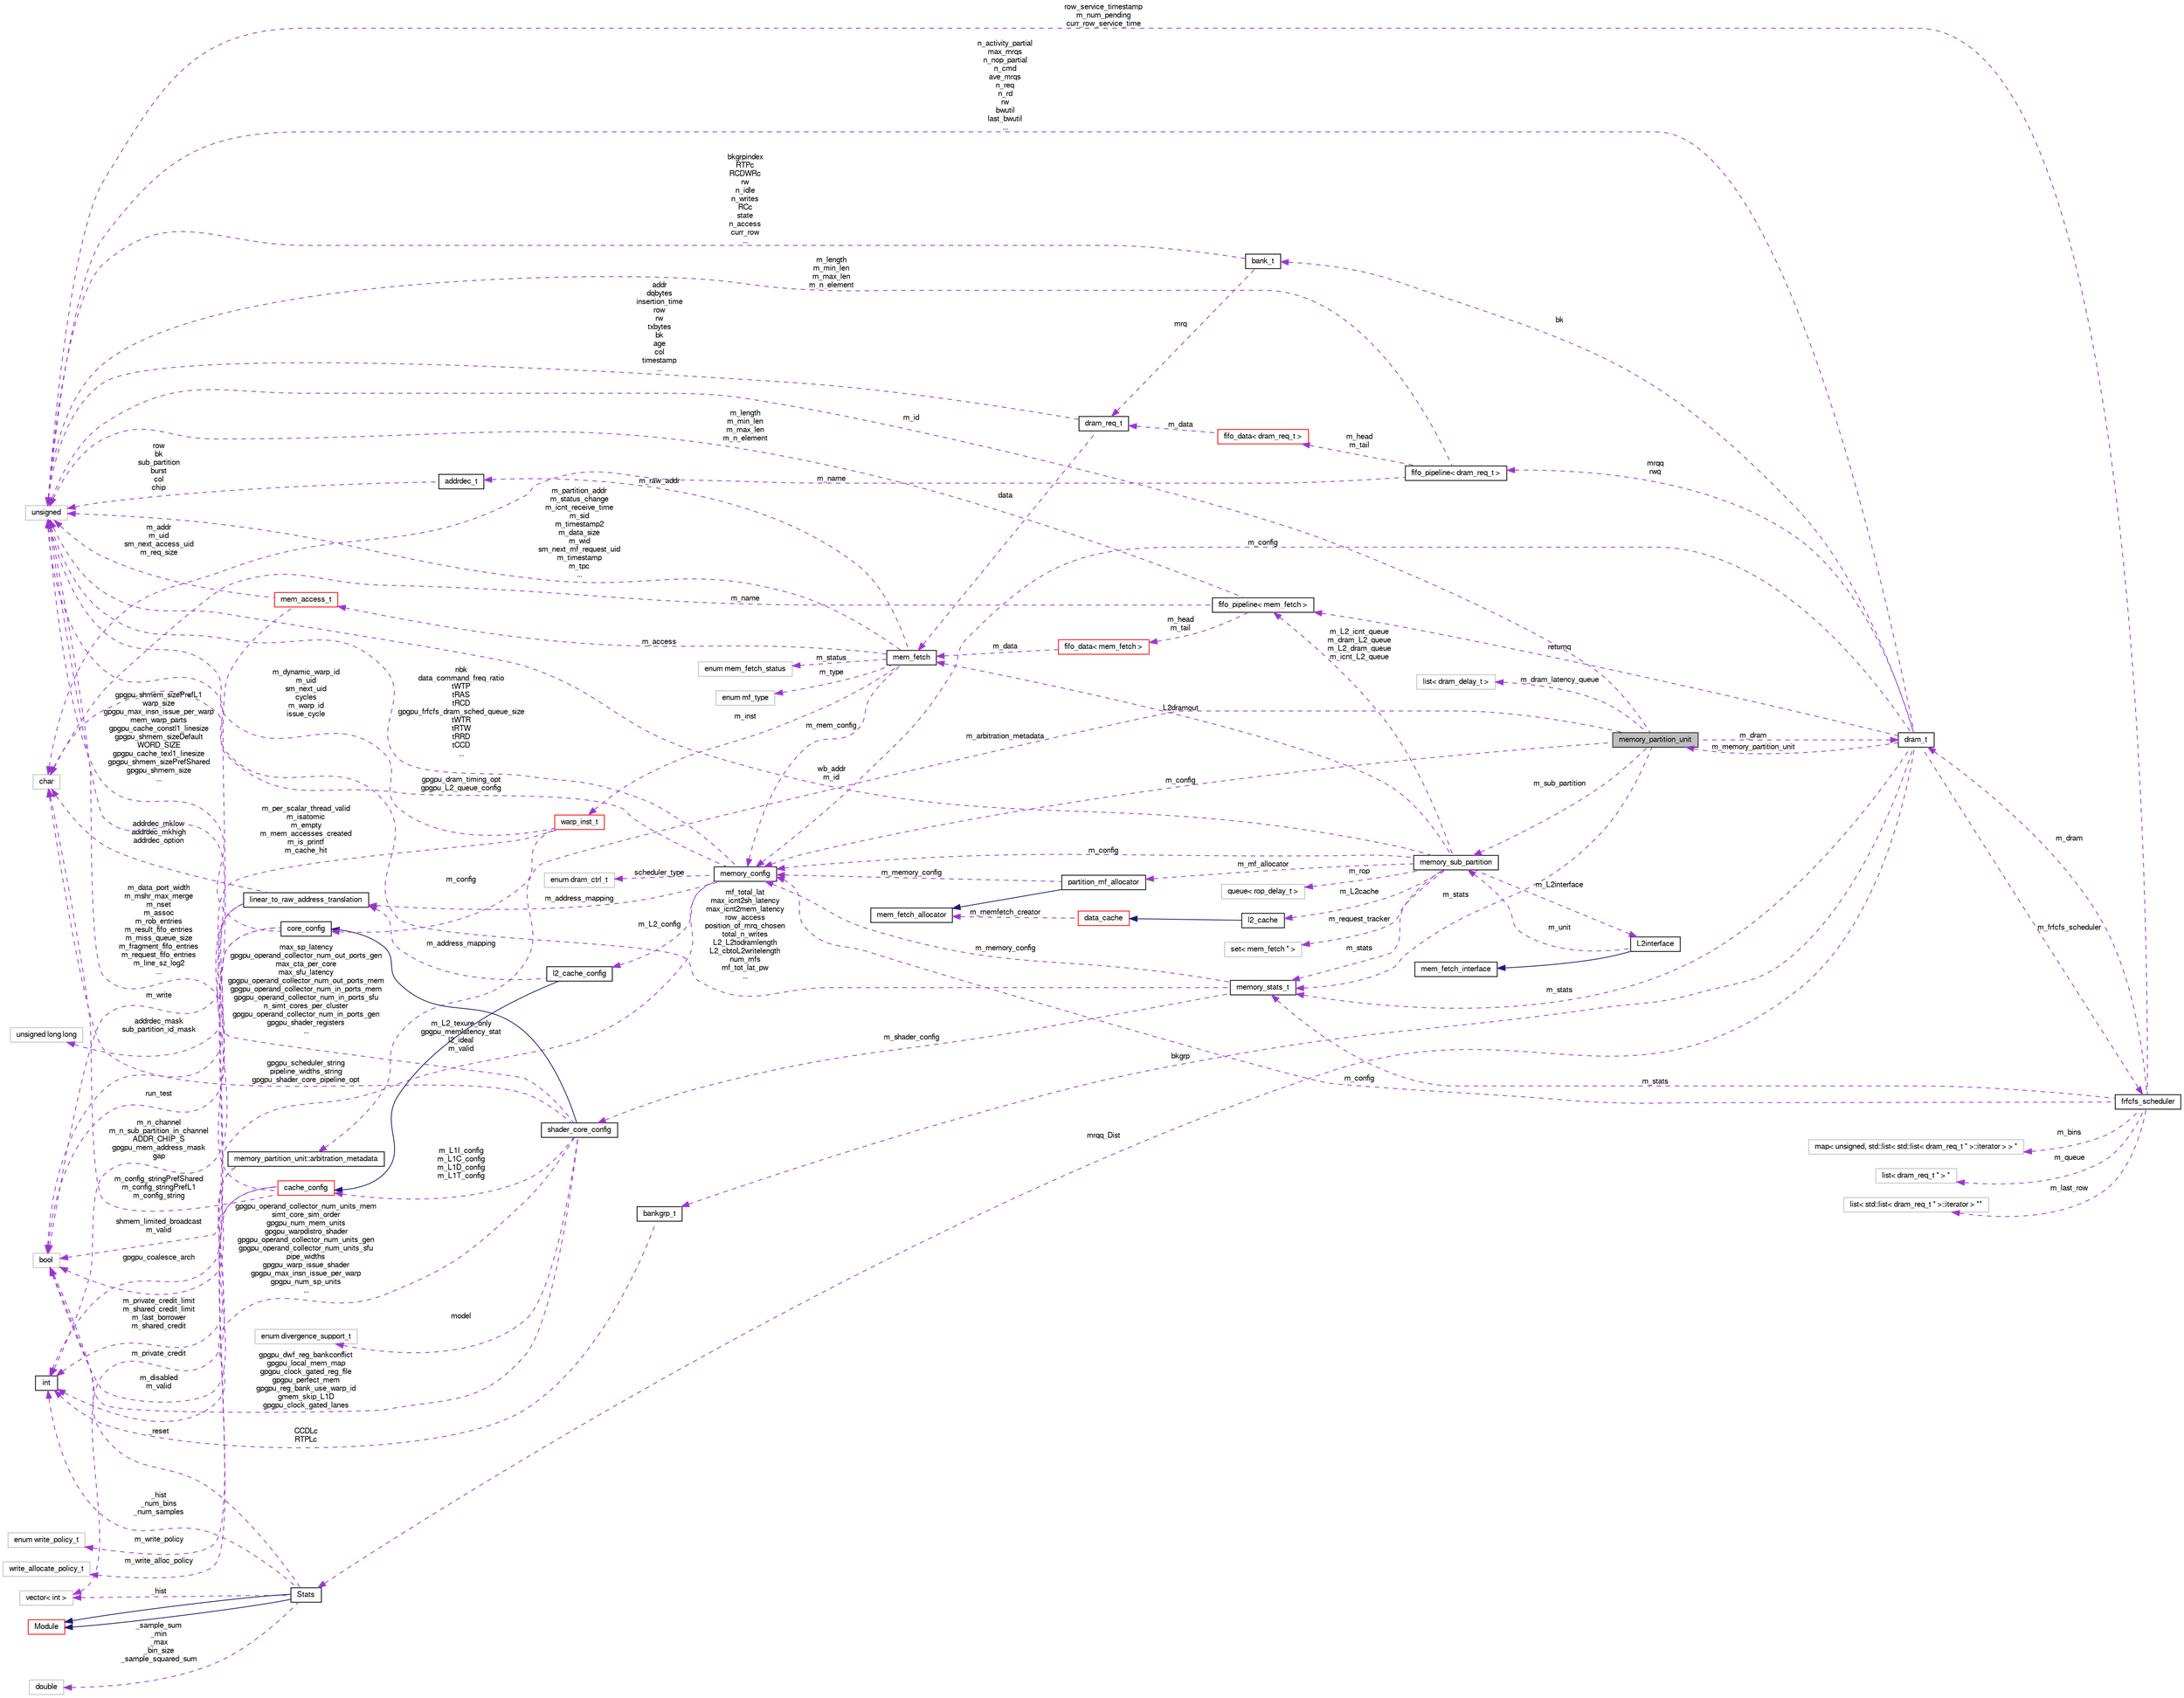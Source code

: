 digraph G
{
  bgcolor="transparent";
  edge [fontname="FreeSans",fontsize="10",labelfontname="FreeSans",labelfontsize="10"];
  node [fontname="FreeSans",fontsize="10",shape=record];
  rankdir=LR;
  Node1 [label="memory_partition_unit",height=0.2,width=0.4,color="black", fillcolor="grey75", style="filled" fontcolor="black"];
  Node2 -> Node1 [dir=back,color="darkorchid3",fontsize="10",style="dashed",label="m_arbitration_metadata",fontname="FreeSans"];
  Node2 [label="memory_partition_unit::arbitration_metadata",height=0.2,width=0.4,color="black",URL="$classmemory__partition__unit_1_1arbitration__metadata.html"];
  Node3 -> Node2 [dir=back,color="darkorchid3",fontsize="10",style="dashed",label="m_private_credit",fontname="FreeSans"];
  Node3 [label="vector\< int \>",height=0.2,width=0.4,color="grey75"];
  Node4 -> Node2 [dir=back,color="darkorchid3",fontsize="10",style="dashed",label="m_private_credit_limit\nm_shared_credit_limit\nm_last_borrower\nm_shared_credit",fontname="FreeSans"];
  Node4 [label="int",height=0.2,width=0.4,color="black",URL="$classint.html"];
  Node5 -> Node1 [dir=back,color="darkorchid3",fontsize="10",style="dashed",label="m_config",fontname="FreeSans"];
  Node5 [label="memory_config",height=0.2,width=0.4,color="black",URL="$structmemory__config.html"];
  Node6 -> Node5 [dir=back,color="darkorchid3",fontsize="10",style="dashed",label="scheduler_type",fontname="FreeSans"];
  Node6 [label="enum dram_ctrl_t",height=0.2,width=0.4,color="grey75"];
  Node7 -> Node5 [dir=back,color="darkorchid3",fontsize="10",style="dashed",label="gpgpu_dram_timing_opt\ngpgpu_L2_queue_config",fontname="FreeSans"];
  Node7 [label="char",height=0.2,width=0.4,color="grey75"];
  Node8 -> Node5 [dir=back,color="darkorchid3",fontsize="10",style="dashed",label="m_L2_texure_only\ngpgpu_memlatency_stat\nl2_ideal\nm_valid",fontname="FreeSans"];
  Node8 [label="bool",height=0.2,width=0.4,color="grey75"];
  Node9 -> Node5 [dir=back,color="darkorchid3",fontsize="10",style="dashed",label="nbk\ndata_command_freq_ratio\ntWTP\ntRAS\ntRCD\ngpgpu_frfcfs_dram_sched_queue_size\ntWTR\ntRTW\ntRRD\ntCCD\n...",fontname="FreeSans"];
  Node9 [label="unsigned",height=0.2,width=0.4,color="grey75"];
  Node10 -> Node5 [dir=back,color="darkorchid3",fontsize="10",style="dashed",label="m_address_mapping",fontname="FreeSans"];
  Node10 [label="linear_to_raw_address_translation",height=0.2,width=0.4,color="black",URL="$classlinear__to__raw__address__translation.html"];
  Node11 -> Node10 [dir=back,color="darkorchid3",fontsize="10",style="dashed",label="addrdec_mask\nsub_partition_id_mask",fontname="FreeSans"];
  Node11 [label="unsigned long long",height=0.2,width=0.4,color="grey75"];
  Node7 -> Node10 [dir=back,color="darkorchid3",fontsize="10",style="dashed",label="addrdec_mklow\naddrdec_mkhigh\naddrdec_option",fontname="FreeSans"];
  Node4 -> Node10 [dir=back,color="darkorchid3",fontsize="10",style="dashed",label="m_n_channel\nm_n_sub_partition_in_channel\nADDR_CHIP_S\ngpgpu_mem_address_mask\ngap",fontname="FreeSans"];
  Node8 -> Node10 [dir=back,color="darkorchid3",fontsize="10",style="dashed",label="run_test",fontname="FreeSans"];
  Node12 -> Node5 [dir=back,color="darkorchid3",fontsize="10",style="dashed",label="m_L2_config",fontname="FreeSans"];
  Node12 [label="l2_cache_config",height=0.2,width=0.4,color="black",URL="$classl2__cache__config.html"];
  Node13 -> Node12 [dir=back,color="midnightblue",fontsize="10",style="solid",fontname="FreeSans"];
  Node13 [label="cache_config",height=0.2,width=0.4,color="red",URL="$classcache__config.html"];
  Node7 -> Node13 [dir=back,color="darkorchid3",fontsize="10",style="dashed",label="m_config_stringPrefShared\nm_config_stringPrefL1\nm_config_string",fontname="FreeSans"];
  Node14 -> Node13 [dir=back,color="darkorchid3",fontsize="10",style="dashed",label="m_write_alloc_policy",fontname="FreeSans"];
  Node14 [label="write_allocate_policy_t",height=0.2,width=0.4,color="grey75"];
  Node15 -> Node13 [dir=back,color="darkorchid3",fontsize="10",style="dashed",label="m_write_policy",fontname="FreeSans"];
  Node15 [label="enum write_policy_t",height=0.2,width=0.4,color="grey75"];
  Node8 -> Node13 [dir=back,color="darkorchid3",fontsize="10",style="dashed",label="m_disabled\nm_valid",fontname="FreeSans"];
  Node9 -> Node13 [dir=back,color="darkorchid3",fontsize="10",style="dashed",label="m_data_port_width\nm_mshr_max_merge\nm_nset\nm_assoc\nm_rob_entries\nm_result_fifo_entries\nm_miss_queue_size\nm_fragment_fifo_entries\nm_request_fifo_entries\nm_line_sz_log2\n...",fontname="FreeSans"];
  Node10 -> Node12 [dir=back,color="darkorchid3",fontsize="10",style="dashed",label="m_address_mapping",fontname="FreeSans"];
  Node16 -> Node1 [dir=back,color="darkorchid3",fontsize="10",style="dashed",label="m_stats",fontname="FreeSans"];
  Node16 [label="memory_stats_t",height=0.2,width=0.4,color="black",URL="$classmemory__stats__t.html"];
  Node17 -> Node16 [dir=back,color="darkorchid3",fontsize="10",style="dashed",label="m_shader_config",fontname="FreeSans"];
  Node17 [label="shader_core_config",height=0.2,width=0.4,color="black",URL="$structshader__core__config.html"];
  Node18 -> Node17 [dir=back,color="midnightblue",fontsize="10",style="solid",fontname="FreeSans"];
  Node18 [label="core_config",height=0.2,width=0.4,color="black",URL="$structcore__config.html"];
  Node4 -> Node18 [dir=back,color="darkorchid3",fontsize="10",style="dashed",label="gpgpu_coalesce_arch",fontname="FreeSans"];
  Node8 -> Node18 [dir=back,color="darkorchid3",fontsize="10",style="dashed",label="shmem_limited_broadcast\nm_valid",fontname="FreeSans"];
  Node9 -> Node18 [dir=back,color="darkorchid3",fontsize="10",style="dashed",label="gpgpu_shmem_sizePrefL1\nwarp_size\ngpgpu_max_insn_issue_per_warp\nmem_warp_parts\ngpgpu_cache_constl1_linesize\ngpgpu_shmem_sizeDefault\nWORD_SIZE\ngpgpu_cache_texl1_linesize\ngpgpu_shmem_sizePrefShared\ngpgpu_shmem_size\n...",fontname="FreeSans"];
  Node7 -> Node17 [dir=back,color="darkorchid3",fontsize="10",style="dashed",label="gpgpu_scheduler_string\npipeline_widths_string\ngpgpu_shader_core_pipeline_opt",fontname="FreeSans"];
  Node19 -> Node17 [dir=back,color="darkorchid3",fontsize="10",style="dashed",label="model",fontname="FreeSans"];
  Node19 [label="enum divergence_support_t",height=0.2,width=0.4,color="grey75"];
  Node4 -> Node17 [dir=back,color="darkorchid3",fontsize="10",style="dashed",label="gpgpu_operand_collector_num_units_mem\nsimt_core_sim_order\ngpgpu_num_mem_units\ngpgpu_warpdistro_shader\ngpgpu_operand_collector_num_units_gen\ngpgpu_operand_collector_num_units_sfu\npipe_widths\ngpgpu_warp_issue_shader\ngpgpu_max_insn_issue_per_warp\ngpgpu_num_sp_units\n...",fontname="FreeSans"];
  Node8 -> Node17 [dir=back,color="darkorchid3",fontsize="10",style="dashed",label="gpgpu_dwf_reg_bankconflict\ngpgpu_local_mem_map\ngpgpu_clock_gated_reg_file\ngpgpu_perfect_mem\ngpgpu_reg_bank_use_warp_id\ngmem_skip_L1D\ngpgpu_clock_gated_lanes",fontname="FreeSans"];
  Node13 -> Node17 [dir=back,color="darkorchid3",fontsize="10",style="dashed",label="m_L1I_config\nm_L1C_config\nm_L1D_config\nm_L1T_config",fontname="FreeSans"];
  Node9 -> Node17 [dir=back,color="darkorchid3",fontsize="10",style="dashed",label="max_sp_latency\ngpgpu_operand_collector_num_out_ports_gen\nmax_cta_per_core\nmax_sfu_latency\ngpgpu_operand_collector_num_out_ports_mem\ngpgpu_operand_collector_num_in_ports_mem\ngpgpu_operand_collector_num_in_ports_sfu\nn_simt_cores_per_cluster\ngpgpu_operand_collector_num_in_ports_gen\ngpgpu_shader_registers\n...",fontname="FreeSans"];
  Node5 -> Node16 [dir=back,color="darkorchid3",fontsize="10",style="dashed",label="m_memory_config",fontname="FreeSans"];
  Node9 -> Node16 [dir=back,color="darkorchid3",fontsize="10",style="dashed",label="mf_total_lat\nmax_icnt2sh_latency\nmax_icnt2mem_latency\nrow_access\nposition_of_mrq_chosen\ntotal_n_writes\nL2_L2todramlength\nL2_cbtoL2writelength\nnum_mfs\nmf_tot_lat_pw\n...",fontname="FreeSans"];
  Node20 -> Node1 [dir=back,color="darkorchid3",fontsize="10",style="dashed",label="m_dram",fontname="FreeSans"];
  Node20 [label="dram_t",height=0.2,width=0.4,color="black",URL="$classdram__t.html"];
  Node21 -> Node20 [dir=back,color="darkorchid3",fontsize="10",style="dashed",label="m_frfcfs_scheduler",fontname="FreeSans"];
  Node21 [label="frfcfs_scheduler",height=0.2,width=0.4,color="black",URL="$classfrfcfs__scheduler.html"];
  Node22 -> Node21 [dir=back,color="darkorchid3",fontsize="10",style="dashed",label="m_bins",fontname="FreeSans"];
  Node22 [label="map\< unsigned, std::list\< std::list\< dram_req_t * \>::iterator \> \> *",height=0.2,width=0.4,color="grey75"];
  Node23 -> Node21 [dir=back,color="darkorchid3",fontsize="10",style="dashed",label="m_queue",fontname="FreeSans"];
  Node23 [label="list\< dram_req_t * \> *",height=0.2,width=0.4,color="grey75"];
  Node5 -> Node21 [dir=back,color="darkorchid3",fontsize="10",style="dashed",label="m_config",fontname="FreeSans"];
  Node16 -> Node21 [dir=back,color="darkorchid3",fontsize="10",style="dashed",label="m_stats",fontname="FreeSans"];
  Node20 -> Node21 [dir=back,color="darkorchid3",fontsize="10",style="dashed",label="m_dram",fontname="FreeSans"];
  Node24 -> Node21 [dir=back,color="darkorchid3",fontsize="10",style="dashed",label="m_last_row",fontname="FreeSans"];
  Node24 [label="list\< std::list\< dram_req_t * \>::iterator \> **",height=0.2,width=0.4,color="grey75"];
  Node9 -> Node21 [dir=back,color="darkorchid3",fontsize="10",style="dashed",label="row_service_timestamp\nm_num_pending\ncurr_row_service_time",fontname="FreeSans"];
  Node25 -> Node20 [dir=back,color="darkorchid3",fontsize="10",style="dashed",label="bk",fontname="FreeSans"];
  Node25 [label="bank_t",height=0.2,width=0.4,color="black",URL="$structbank__t.html"];
  Node26 -> Node25 [dir=back,color="darkorchid3",fontsize="10",style="dashed",label="mrq",fontname="FreeSans"];
  Node26 [label="dram_req_t",height=0.2,width=0.4,color="black",URL="$classdram__req__t.html"];
  Node27 -> Node26 [dir=back,color="darkorchid3",fontsize="10",style="dashed",label="data",fontname="FreeSans"];
  Node27 [label="mem_fetch",height=0.2,width=0.4,color="black",URL="$classmem__fetch.html"];
  Node28 -> Node27 [dir=back,color="darkorchid3",fontsize="10",style="dashed",label="m_type",fontname="FreeSans"];
  Node28 [label="enum mf_type",height=0.2,width=0.4,color="grey75"];
  Node5 -> Node27 [dir=back,color="darkorchid3",fontsize="10",style="dashed",label="m_mem_config",fontname="FreeSans"];
  Node29 -> Node27 [dir=back,color="darkorchid3",fontsize="10",style="dashed",label="m_inst",fontname="FreeSans"];
  Node29 [label="warp_inst_t",height=0.2,width=0.4,color="red",URL="$classwarp__inst__t.html"];
  Node18 -> Node29 [dir=back,color="darkorchid3",fontsize="10",style="dashed",label="m_config",fontname="FreeSans"];
  Node8 -> Node29 [dir=back,color="darkorchid3",fontsize="10",style="dashed",label="m_per_scalar_thread_valid\nm_isatomic\nm_empty\nm_mem_accesses_created\nm_is_printf\nm_cache_hit",fontname="FreeSans"];
  Node9 -> Node29 [dir=back,color="darkorchid3",fontsize="10",style="dashed",label="m_dynamic_warp_id\nm_uid\nsm_next_uid\ncycles\nm_warp_id\nissue_cycle",fontname="FreeSans"];
  Node30 -> Node27 [dir=back,color="darkorchid3",fontsize="10",style="dashed",label="m_raw_addr",fontname="FreeSans"];
  Node30 [label="addrdec_t",height=0.2,width=0.4,color="black",URL="$structaddrdec__t.html"];
  Node9 -> Node30 [dir=back,color="darkorchid3",fontsize="10",style="dashed",label="row\nbk\nsub_partition\nburst\ncol\nchip",fontname="FreeSans"];
  Node31 -> Node27 [dir=back,color="darkorchid3",fontsize="10",style="dashed",label="m_access",fontname="FreeSans"];
  Node31 [label="mem_access_t",height=0.2,width=0.4,color="red",URL="$classmem__access__t.html"];
  Node8 -> Node31 [dir=back,color="darkorchid3",fontsize="10",style="dashed",label="m_write",fontname="FreeSans"];
  Node9 -> Node31 [dir=back,color="darkorchid3",fontsize="10",style="dashed",label="m_addr\nm_uid\nsm_next_access_uid\nm_req_size",fontname="FreeSans"];
  Node32 -> Node27 [dir=back,color="darkorchid3",fontsize="10",style="dashed",label="m_status",fontname="FreeSans"];
  Node32 [label="enum mem_fetch_status",height=0.2,width=0.4,color="grey75"];
  Node9 -> Node27 [dir=back,color="darkorchid3",fontsize="10",style="dashed",label="m_partition_addr\nm_status_change\nm_icnt_receive_time\nm_sid\nm_timestamp2\nm_data_size\nm_wid\nsm_next_mf_request_uid\nm_timestamp\nm_tpc\n...",fontname="FreeSans"];
  Node9 -> Node26 [dir=back,color="darkorchid3",fontsize="10",style="dashed",label="addr\ndqbytes\ninsertion_time\nrow\nrw\ntxbytes\nbk\nage\ncol\ntimestamp\n...",fontname="FreeSans"];
  Node9 -> Node25 [dir=back,color="darkorchid3",fontsize="10",style="dashed",label="bkgrpindex\nRTPc\nRCDWRc\nrw\nn_idle\nn_writes\nRCc\nstate\nn_access\ncurr_row\n...",fontname="FreeSans"];
  Node33 -> Node20 [dir=back,color="darkorchid3",fontsize="10",style="dashed",label="mrqq\nrwq",fontname="FreeSans"];
  Node33 [label="fifo_pipeline\< dram_req_t \>",height=0.2,width=0.4,color="black",URL="$classfifo__pipeline.html"];
  Node7 -> Node33 [dir=back,color="darkorchid3",fontsize="10",style="dashed",label="m_name",fontname="FreeSans"];
  Node9 -> Node33 [dir=back,color="darkorchid3",fontsize="10",style="dashed",label="m_length\nm_min_len\nm_max_len\nm_n_element",fontname="FreeSans"];
  Node34 -> Node33 [dir=back,color="darkorchid3",fontsize="10",style="dashed",label="m_head\nm_tail",fontname="FreeSans"];
  Node34 [label="fifo_data\< dram_req_t \>",height=0.2,width=0.4,color="red",URL="$structfifo__data.html"];
  Node26 -> Node34 [dir=back,color="darkorchid3",fontsize="10",style="dashed",label="m_data",fontname="FreeSans"];
  Node35 -> Node20 [dir=back,color="darkorchid3",fontsize="10",style="dashed",label="bkgrp",fontname="FreeSans"];
  Node35 [label="bankgrp_t",height=0.2,width=0.4,color="black",URL="$structbankgrp__t.html"];
  Node4 -> Node35 [dir=back,color="darkorchid3",fontsize="10",style="dashed",label="CCDLc\nRTPLc",fontname="FreeSans"];
  Node5 -> Node20 [dir=back,color="darkorchid3",fontsize="10",style="dashed",label="m_config",fontname="FreeSans"];
  Node1 -> Node20 [dir=back,color="darkorchid3",fontsize="10",style="dashed",label="m_memory_partition_unit",fontname="FreeSans"];
  Node16 -> Node20 [dir=back,color="darkorchid3",fontsize="10",style="dashed",label="m_stats",fontname="FreeSans"];
  Node36 -> Node20 [dir=back,color="darkorchid3",fontsize="10",style="dashed",label="mrqq_Dist",fontname="FreeSans"];
  Node36 [label="Stats",height=0.2,width=0.4,color="black",URL="$classStats.html"];
  Node37 -> Node36 [dir=back,color="midnightblue",fontsize="10",style="solid",fontname="FreeSans"];
  Node37 [label="Module",height=0.2,width=0.4,color="red",URL="$classModule.html"];
  Node37 -> Node36 [dir=back,color="midnightblue",fontsize="10",style="solid",fontname="FreeSans"];
  Node38 -> Node36 [dir=back,color="darkorchid3",fontsize="10",style="dashed",label="_sample_sum\n_min\n_max\n_bin_size\n_sample_squared_sum",fontname="FreeSans"];
  Node38 [label="double",height=0.2,width=0.4,color="grey75"];
  Node4 -> Node36 [dir=back,color="darkorchid3",fontsize="10",style="dashed",label="_hist\n_num_bins\n_num_samples",fontname="FreeSans"];
  Node8 -> Node36 [dir=back,color="darkorchid3",fontsize="10",style="dashed",label="_reset",fontname="FreeSans"];
  Node3 -> Node36 [dir=back,color="darkorchid3",fontsize="10",style="dashed",label="_hist",fontname="FreeSans"];
  Node39 -> Node20 [dir=back,color="darkorchid3",fontsize="10",style="dashed",label="returnq",fontname="FreeSans"];
  Node39 [label="fifo_pipeline\< mem_fetch \>",height=0.2,width=0.4,color="black",URL="$classfifo__pipeline.html"];
  Node40 -> Node39 [dir=back,color="darkorchid3",fontsize="10",style="dashed",label="m_head\nm_tail",fontname="FreeSans"];
  Node40 [label="fifo_data\< mem_fetch \>",height=0.2,width=0.4,color="red",URL="$structfifo__data.html"];
  Node27 -> Node40 [dir=back,color="darkorchid3",fontsize="10",style="dashed",label="m_data",fontname="FreeSans"];
  Node7 -> Node39 [dir=back,color="darkorchid3",fontsize="10",style="dashed",label="m_name",fontname="FreeSans"];
  Node9 -> Node39 [dir=back,color="darkorchid3",fontsize="10",style="dashed",label="m_length\nm_min_len\nm_max_len\nm_n_element",fontname="FreeSans"];
  Node9 -> Node20 [dir=back,color="darkorchid3",fontsize="10",style="dashed",label="n_activity_partial\nmax_mrqs\nn_nop_partial\nn_cmd\nave_mrqs\nn_req\nn_rd\nrw\nbwutil\nlast_bwutil\n...",fontname="FreeSans"];
  Node9 -> Node1 [dir=back,color="darkorchid3",fontsize="10",style="dashed",label="m_id",fontname="FreeSans"];
  Node41 -> Node1 [dir=back,color="darkorchid3",fontsize="10",style="dashed",label="m_dram_latency_queue",fontname="FreeSans"];
  Node41 [label="list\< dram_delay_t \>",height=0.2,width=0.4,color="grey75"];
  Node42 -> Node1 [dir=back,color="darkorchid3",fontsize="10",style="dashed",label="m_sub_partition",fontname="FreeSans"];
  Node42 [label="memory_sub_partition",height=0.2,width=0.4,color="black",URL="$classmemory__sub__partition.html"];
  Node43 -> Node42 [dir=back,color="darkorchid3",fontsize="10",style="dashed",label="m_L2interface",fontname="FreeSans"];
  Node43 [label="L2interface",height=0.2,width=0.4,color="black",URL="$classL2interface.html"];
  Node44 -> Node43 [dir=back,color="midnightblue",fontsize="10",style="solid",fontname="FreeSans"];
  Node44 [label="mem_fetch_interface",height=0.2,width=0.4,color="black",URL="$classmem__fetch__interface.html"];
  Node42 -> Node43 [dir=back,color="darkorchid3",fontsize="10",style="dashed",label="m_unit",fontname="FreeSans"];
  Node45 -> Node42 [dir=back,color="darkorchid3",fontsize="10",style="dashed",label="m_mf_allocator",fontname="FreeSans"];
  Node45 [label="partition_mf_allocator",height=0.2,width=0.4,color="black",URL="$classpartition__mf__allocator.html"];
  Node46 -> Node45 [dir=back,color="midnightblue",fontsize="10",style="solid",fontname="FreeSans"];
  Node46 [label="mem_fetch_allocator",height=0.2,width=0.4,color="black",URL="$classmem__fetch__allocator.html"];
  Node5 -> Node45 [dir=back,color="darkorchid3",fontsize="10",style="dashed",label="m_memory_config",fontname="FreeSans"];
  Node47 -> Node42 [dir=back,color="darkorchid3",fontsize="10",style="dashed",label="m_L2cache",fontname="FreeSans"];
  Node47 [label="l2_cache",height=0.2,width=0.4,color="black",URL="$classl2__cache.html"];
  Node48 -> Node47 [dir=back,color="midnightblue",fontsize="10",style="solid",fontname="FreeSans"];
  Node48 [label="data_cache",height=0.2,width=0.4,color="red",URL="$classdata__cache.html",tooltip="Data cache - Implements common functions for L1 and L2 data cache."];
  Node46 -> Node48 [dir=back,color="darkorchid3",fontsize="10",style="dashed",label="m_memfetch_creator",fontname="FreeSans"];
  Node5 -> Node42 [dir=back,color="darkorchid3",fontsize="10",style="dashed",label="m_config",fontname="FreeSans"];
  Node16 -> Node42 [dir=back,color="darkorchid3",fontsize="10",style="dashed",label="m_stats",fontname="FreeSans"];
  Node49 -> Node42 [dir=back,color="darkorchid3",fontsize="10",style="dashed",label="m_rop",fontname="FreeSans"];
  Node49 [label="queue\< rop_delay_t \>",height=0.2,width=0.4,color="grey75"];
  Node27 -> Node42 [dir=back,color="darkorchid3",fontsize="10",style="dashed",label="L2dramout",fontname="FreeSans"];
  Node39 -> Node42 [dir=back,color="darkorchid3",fontsize="10",style="dashed",label="m_L2_icnt_queue\nm_dram_L2_queue\nm_L2_dram_queue\nm_icnt_L2_queue",fontname="FreeSans"];
  Node9 -> Node42 [dir=back,color="darkorchid3",fontsize="10",style="dashed",label="wb_addr\nm_id",fontname="FreeSans"];
  Node50 -> Node42 [dir=back,color="darkorchid3",fontsize="10",style="dashed",label="m_request_tracker",fontname="FreeSans"];
  Node50 [label="set\< mem_fetch * \>",height=0.2,width=0.4,color="grey75"];
}
